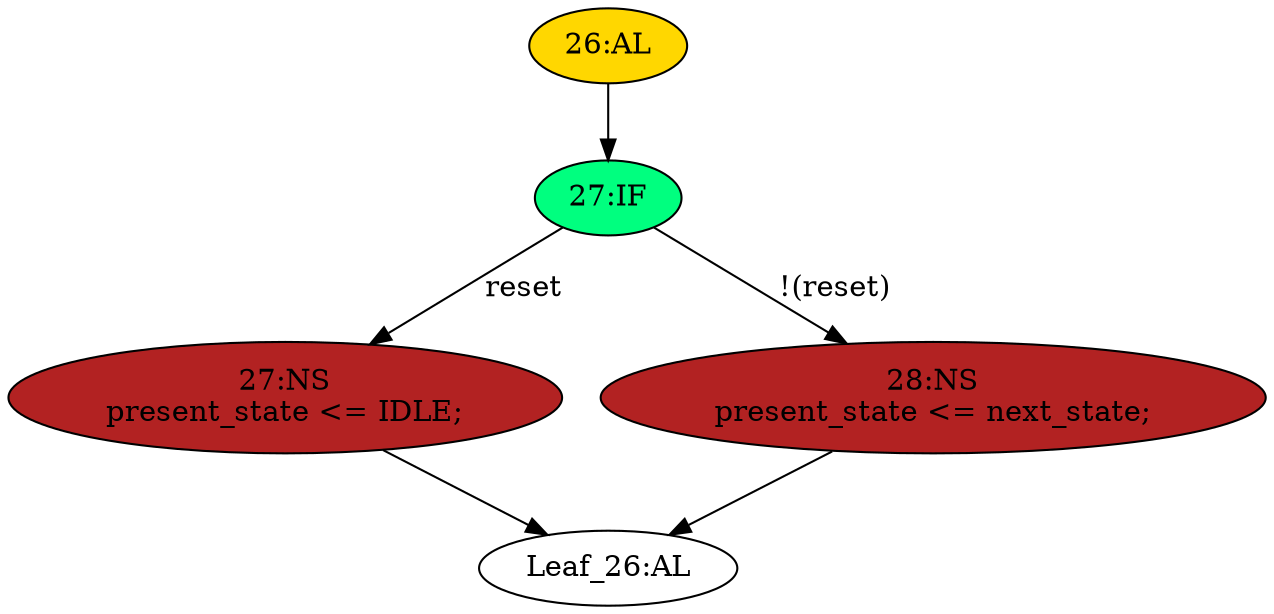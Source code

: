 strict digraph "" {
	node [label="\N"];
	"Leaf_26:AL"	[def_var="['present_state']",
		label="Leaf_26:AL"];
	"27:NS"	[ast="<pyverilog.vparser.ast.NonblockingSubstitution object at 0x7f45d2cba510>",
		fillcolor=firebrick,
		label="27:NS
present_state <= IDLE;",
		statements="[<pyverilog.vparser.ast.NonblockingSubstitution object at 0x7f45d2cba510>]",
		style=filled,
		typ=NonblockingSubstitution];
	"27:NS" -> "Leaf_26:AL"	[cond="[]",
		lineno=None];
	"28:NS"	[ast="<pyverilog.vparser.ast.NonblockingSubstitution object at 0x7f45d2cba0d0>",
		fillcolor=firebrick,
		label="28:NS
present_state <= next_state;",
		statements="[<pyverilog.vparser.ast.NonblockingSubstitution object at 0x7f45d2cba0d0>]",
		style=filled,
		typ=NonblockingSubstitution];
	"28:NS" -> "Leaf_26:AL"	[cond="[]",
		lineno=None];
	"27:IF"	[ast="<pyverilog.vparser.ast.IfStatement object at 0x7f45d2cba8d0>",
		fillcolor=springgreen,
		label="27:IF",
		statements="[]",
		style=filled,
		typ=IfStatement];
	"27:IF" -> "27:NS"	[cond="['reset']",
		label=reset,
		lineno=27];
	"27:IF" -> "28:NS"	[cond="['reset']",
		label="!(reset)",
		lineno=27];
	"26:AL"	[ast="<pyverilog.vparser.ast.Always object at 0x7f45d2cba690>",
		clk_sens=False,
		fillcolor=gold,
		label="26:AL",
		sens="['present_state', 'x', 'reset']",
		statements="[]",
		style=filled,
		typ=Always,
		use_var="['reset', 'next_state']"];
	"26:AL" -> "27:IF"	[cond="[]",
		lineno=None];
}
